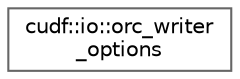 digraph "类继承关系图"
{
 // LATEX_PDF_SIZE
  bgcolor="transparent";
  edge [fontname=Helvetica,fontsize=10,labelfontname=Helvetica,labelfontsize=10];
  node [fontname=Helvetica,fontsize=10,shape=box,height=0.2,width=0.4];
  rankdir="LR";
  Node0 [id="Node000000",label="cudf::io::orc_writer\l_options",height=0.2,width=0.4,color="grey40", fillcolor="white", style="filled",URL="$classcudf_1_1io_1_1orc__writer__options.html",tooltip="Settings to use for write_orc()."];
}
